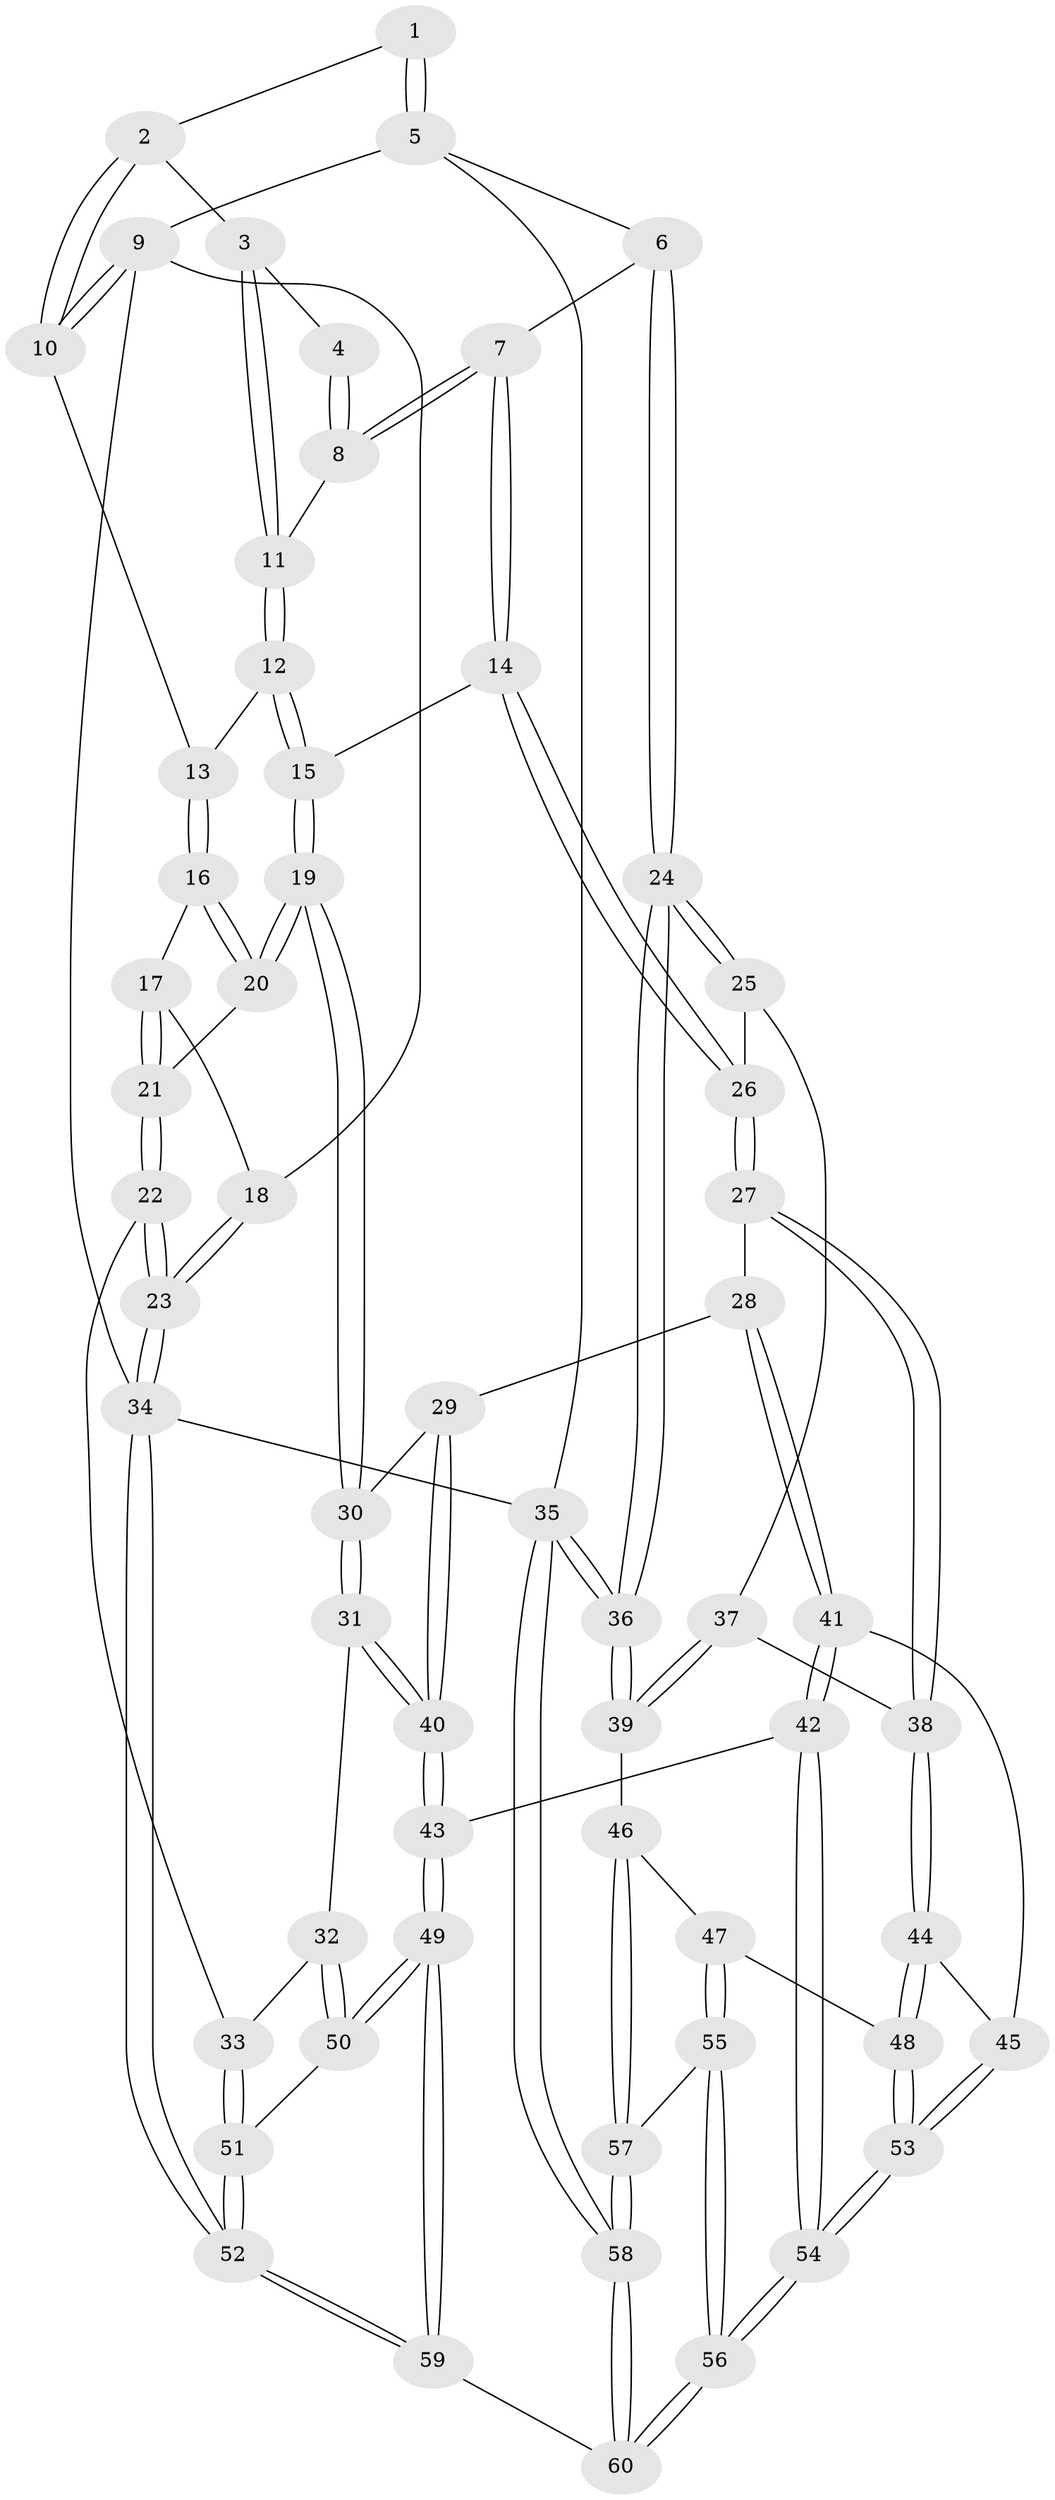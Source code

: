 // coarse degree distribution, {3: 0.047619047619047616, 4: 0.35714285714285715, 6: 0.07142857142857142, 5: 0.5238095238095238}
// Generated by graph-tools (version 1.1) at 2025/52/02/27/25 19:52:39]
// undirected, 60 vertices, 147 edges
graph export_dot {
graph [start="1"]
  node [color=gray90,style=filled];
  1 [pos="+0.7238131512212594+0"];
  2 [pos="+0.35564297076481893+0"];
  3 [pos="+0.3950544243030016+0"];
  4 [pos="+0.6550169221437429+0.04584921666905674"];
  5 [pos="+1+0"];
  6 [pos="+1+0"];
  7 [pos="+0.7413978882093711+0.21853420514873811"];
  8 [pos="+0.6510822854742089+0.1378907088441516"];
  9 [pos="+0+0"];
  10 [pos="+0+0"];
  11 [pos="+0.46205449976454804+0.10769315044738569"];
  12 [pos="+0.4165396657986263+0.24629076507423542"];
  13 [pos="+0.36809032930439695+0.2568275937719426"];
  14 [pos="+0.6469483487959125+0.41056516769628715"];
  15 [pos="+0.5348149456899681+0.37999405826426297"];
  16 [pos="+0.22094626780429316+0.3453401724719582"];
  17 [pos="+0+0.0767646615676675"];
  18 [pos="+0+0.029663665831383357"];
  19 [pos="+0.31800622183655364+0.5337332681384663"];
  20 [pos="+0.2555783563754178+0.48731602916333044"];
  21 [pos="+0.11967263083603576+0.5529933001646988"];
  22 [pos="+0.01654500552290091+0.7039270090803736"];
  23 [pos="+0+0.7028822688808605"];
  24 [pos="+1+0.4614514676946729"];
  25 [pos="+0.988457419282208+0.5133697804679064"];
  26 [pos="+0.6727889501884821+0.46747113591101963"];
  27 [pos="+0.6410205951710056+0.5905724386796275"];
  28 [pos="+0.6118939713189326+0.6230305574618226"];
  29 [pos="+0.597989548418922+0.6293964916771458"];
  30 [pos="+0.3452075904401101+0.6153066609129545"];
  31 [pos="+0.3360645814708616+0.6447391799924795"];
  32 [pos="+0.2407089093442293+0.7432389025174121"];
  33 [pos="+0.02227441020226028+0.7075516478292293"];
  34 [pos="+0+1"];
  35 [pos="+1+1"];
  36 [pos="+1+0.8202359665443502"];
  37 [pos="+0.8617496941941579+0.6961179330332796"];
  38 [pos="+0.8048674380855378+0.7146054978186817"];
  39 [pos="+0.9815431587920713+0.8324389212968484"];
  40 [pos="+0.47524839684421183+0.8387032162658982"];
  41 [pos="+0.6387675764695981+0.7158722573131633"];
  42 [pos="+0.5946562520944083+0.8941290745175448"];
  43 [pos="+0.47562751183906354+0.872072116540125"];
  44 [pos="+0.7985849647200544+0.7410283698111303"];
  45 [pos="+0.7184922179557898+0.8229988458668446"];
  46 [pos="+0.9376077498859152+0.8566028780933089"];
  47 [pos="+0.8547726169583423+0.8471049668628102"];
  48 [pos="+0.8501880855083579+0.8446364154837522"];
  49 [pos="+0.3765352165381134+0.9655343306797063"];
  50 [pos="+0.2627637971767209+0.8329945448770146"];
  51 [pos="+0.1117046950018181+0.9182961225873592"];
  52 [pos="+0.040296963609125394+1"];
  53 [pos="+0.7088913999244115+0.8824224122072042"];
  54 [pos="+0.678563194944368+0.9357534255273221"];
  55 [pos="+0.7572645107061595+1"];
  56 [pos="+0.7429645823943457+1"];
  57 [pos="+0.910919083691466+0.9224813517281859"];
  58 [pos="+1+1"];
  59 [pos="+0.3080494132936099+1"];
  60 [pos="+0.7508009212982967+1"];
  1 -- 2;
  1 -- 5;
  1 -- 5;
  2 -- 3;
  2 -- 10;
  2 -- 10;
  3 -- 4;
  3 -- 11;
  3 -- 11;
  4 -- 8;
  4 -- 8;
  5 -- 6;
  5 -- 9;
  5 -- 35;
  6 -- 7;
  6 -- 24;
  6 -- 24;
  7 -- 8;
  7 -- 8;
  7 -- 14;
  7 -- 14;
  8 -- 11;
  9 -- 10;
  9 -- 10;
  9 -- 18;
  9 -- 34;
  10 -- 13;
  11 -- 12;
  11 -- 12;
  12 -- 13;
  12 -- 15;
  12 -- 15;
  13 -- 16;
  13 -- 16;
  14 -- 15;
  14 -- 26;
  14 -- 26;
  15 -- 19;
  15 -- 19;
  16 -- 17;
  16 -- 20;
  16 -- 20;
  17 -- 18;
  17 -- 21;
  17 -- 21;
  18 -- 23;
  18 -- 23;
  19 -- 20;
  19 -- 20;
  19 -- 30;
  19 -- 30;
  20 -- 21;
  21 -- 22;
  21 -- 22;
  22 -- 23;
  22 -- 23;
  22 -- 33;
  23 -- 34;
  23 -- 34;
  24 -- 25;
  24 -- 25;
  24 -- 36;
  24 -- 36;
  25 -- 26;
  25 -- 37;
  26 -- 27;
  26 -- 27;
  27 -- 28;
  27 -- 38;
  27 -- 38;
  28 -- 29;
  28 -- 41;
  28 -- 41;
  29 -- 30;
  29 -- 40;
  29 -- 40;
  30 -- 31;
  30 -- 31;
  31 -- 32;
  31 -- 40;
  31 -- 40;
  32 -- 33;
  32 -- 50;
  32 -- 50;
  33 -- 51;
  33 -- 51;
  34 -- 52;
  34 -- 52;
  34 -- 35;
  35 -- 36;
  35 -- 36;
  35 -- 58;
  35 -- 58;
  36 -- 39;
  36 -- 39;
  37 -- 38;
  37 -- 39;
  37 -- 39;
  38 -- 44;
  38 -- 44;
  39 -- 46;
  40 -- 43;
  40 -- 43;
  41 -- 42;
  41 -- 42;
  41 -- 45;
  42 -- 43;
  42 -- 54;
  42 -- 54;
  43 -- 49;
  43 -- 49;
  44 -- 45;
  44 -- 48;
  44 -- 48;
  45 -- 53;
  45 -- 53;
  46 -- 47;
  46 -- 57;
  46 -- 57;
  47 -- 48;
  47 -- 55;
  47 -- 55;
  48 -- 53;
  48 -- 53;
  49 -- 50;
  49 -- 50;
  49 -- 59;
  49 -- 59;
  50 -- 51;
  51 -- 52;
  51 -- 52;
  52 -- 59;
  52 -- 59;
  53 -- 54;
  53 -- 54;
  54 -- 56;
  54 -- 56;
  55 -- 56;
  55 -- 56;
  55 -- 57;
  56 -- 60;
  56 -- 60;
  57 -- 58;
  57 -- 58;
  58 -- 60;
  58 -- 60;
  59 -- 60;
}
